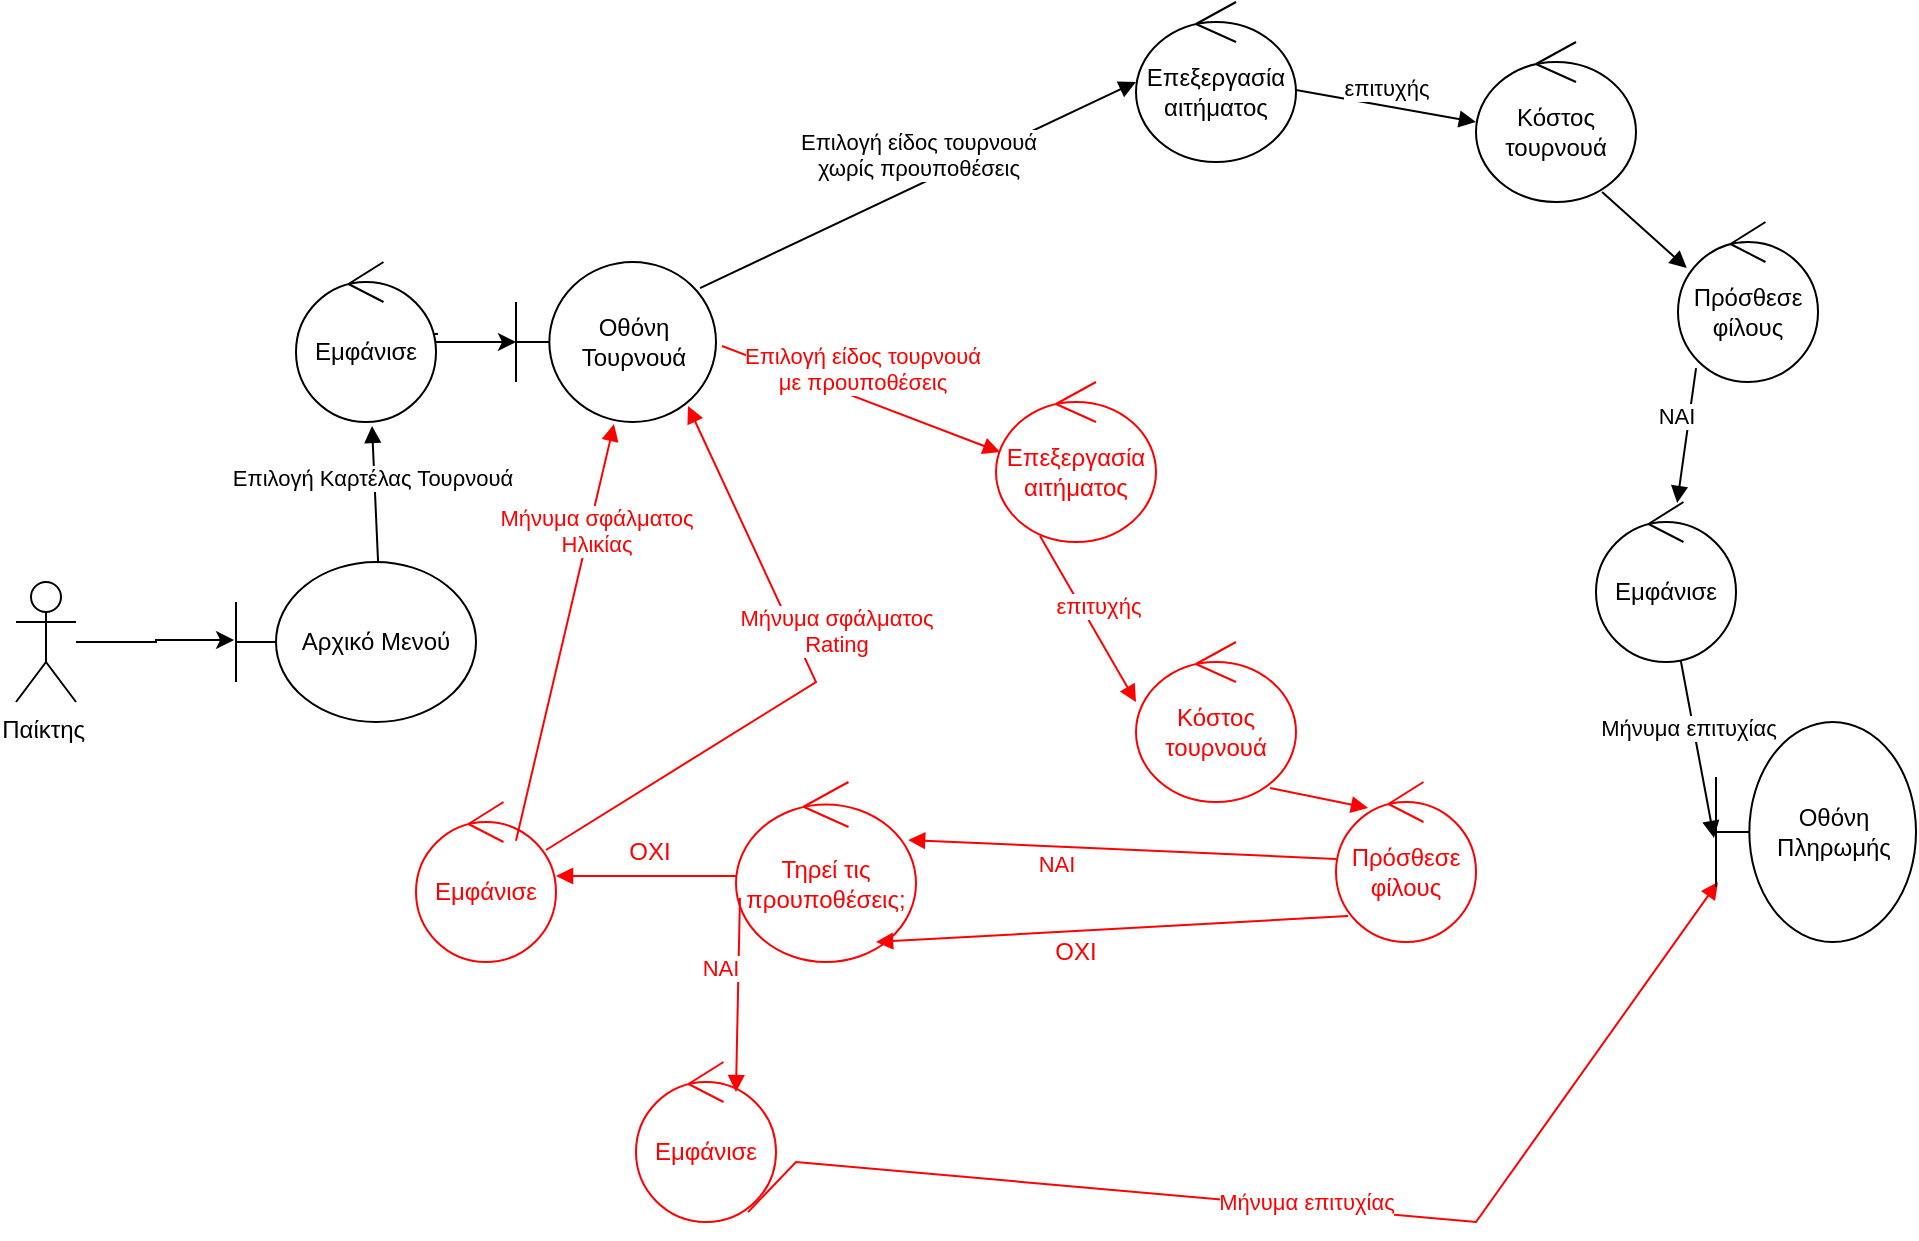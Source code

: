 <mxfile version="18.0.6" type="device"><diagram id="C5RBs43oDa-KdzZeNtuy" name="Page-1"><mxGraphModel dx="1422" dy="1931" grid="1" gridSize="10" guides="1" tooltips="1" connect="1" arrows="1" fold="1" page="1" pageScale="1" pageWidth="827" pageHeight="1169" math="0" shadow="0"><root><mxCell id="WIyWlLk6GJQsqaUBKTNV-0"/><mxCell id="WIyWlLk6GJQsqaUBKTNV-1" parent="WIyWlLk6GJQsqaUBKTNV-0"/><mxCell id="eJt1P2r_JDfCsx5g0bV4-3" style="edgeStyle=orthogonalEdgeStyle;rounded=0;orthogonalLoop=1;jettySize=auto;html=1;entryX=-0.008;entryY=0.488;entryDx=0;entryDy=0;entryPerimeter=0;" parent="WIyWlLk6GJQsqaUBKTNV-1" source="eJt1P2r_JDfCsx5g0bV4-1" edge="1" target="eJt1P2r_JDfCsx5g0bV4-4"><mxGeometry relative="1" as="geometry"><mxPoint x="190" y="-610" as="targetPoint"/><Array as="points"/></mxGeometry></mxCell><mxCell id="eJt1P2r_JDfCsx5g0bV4-1" value="Παίκτης&amp;nbsp;&lt;br&gt;" style="shape=umlActor;verticalLabelPosition=bottom;verticalAlign=top;html=1;" parent="WIyWlLk6GJQsqaUBKTNV-1" vertex="1"><mxGeometry x="480" y="-490" width="30" height="60" as="geometry"/></mxCell><mxCell id="eJt1P2r_JDfCsx5g0bV4-4" value="Αρχικό Μενού" style="shape=umlBoundary;whiteSpace=wrap;html=1;" parent="WIyWlLk6GJQsqaUBKTNV-1" vertex="1"><mxGeometry x="590" y="-500" width="120" height="80" as="geometry"/></mxCell><mxCell id="eJt1P2r_JDfCsx5g0bV4-5" value="Επιλογή Καρτέλας Τουρνουά&lt;br&gt;" style="html=1;verticalAlign=bottom;endArrow=block;rounded=0;exitX=0.592;exitY=0;exitDx=0;exitDy=0;exitPerimeter=0;entryX=0.543;entryY=1.025;entryDx=0;entryDy=0;entryPerimeter=0;" parent="WIyWlLk6GJQsqaUBKTNV-1" edge="1" target="eJt1P2r_JDfCsx5g0bV4-7" source="eJt1P2r_JDfCsx5g0bV4-4"><mxGeometry x="-0.012" y="2" width="80" relative="1" as="geometry"><mxPoint x="560" y="-584" as="sourcePoint"/><mxPoint x="440" y="-606" as="targetPoint"/><mxPoint as="offset"/></mxGeometry></mxCell><mxCell id="eJt1P2r_JDfCsx5g0bV4-8" style="edgeStyle=orthogonalEdgeStyle;rounded=0;orthogonalLoop=1;jettySize=auto;html=1;exitX=1.014;exitY=0.45;exitDx=0;exitDy=0;exitPerimeter=0;" parent="WIyWlLk6GJQsqaUBKTNV-1" source="eJt1P2r_JDfCsx5g0bV4-7" edge="1"><mxGeometry relative="1" as="geometry"><mxPoint x="730" y="-610" as="targetPoint"/><Array as="points"><mxPoint x="621" y="-610"/></Array></mxGeometry></mxCell><mxCell id="eJt1P2r_JDfCsx5g0bV4-7" value="Εμφάνισε" style="ellipse;shape=umlControl;whiteSpace=wrap;html=1;" parent="WIyWlLk6GJQsqaUBKTNV-1" vertex="1"><mxGeometry x="620" y="-650" width="70" height="80" as="geometry"/></mxCell><mxCell id="eJt1P2r_JDfCsx5g0bV4-9" value="Οθόνη Τουρνουά" style="shape=umlBoundary;whiteSpace=wrap;html=1;" parent="WIyWlLk6GJQsqaUBKTNV-1" vertex="1"><mxGeometry x="730" y="-650" width="100" height="80" as="geometry"/></mxCell><mxCell id="eJt1P2r_JDfCsx5g0bV4-13" value="Επιλογή είδος τουρνουά&lt;br&gt;χωρίς προυποθέσεις" style="html=1;verticalAlign=bottom;endArrow=block;rounded=0;exitX=0.92;exitY=0.163;exitDx=0;exitDy=0;exitPerimeter=0;" parent="WIyWlLk6GJQsqaUBKTNV-1" edge="1" source="eJt1P2r_JDfCsx5g0bV4-9"><mxGeometry width="80" relative="1" as="geometry"><mxPoint x="435" y="-420.5" as="sourcePoint"/><mxPoint x="1040" y="-740" as="targetPoint"/></mxGeometry></mxCell><mxCell id="eJt1P2r_JDfCsx5g0bV4-14" value="Επεξεργασία αιτήματος&lt;br&gt;" style="ellipse;shape=umlControl;whiteSpace=wrap;html=1;" parent="WIyWlLk6GJQsqaUBKTNV-1" vertex="1"><mxGeometry x="1040" y="-780" width="80" height="80" as="geometry"/></mxCell><mxCell id="eJt1P2r_JDfCsx5g0bV4-15" value="" style="html=1;verticalAlign=bottom;endArrow=block;rounded=0;entryX=0.171;entryY=0.256;entryDx=0;entryDy=0;entryPerimeter=0;exitX=0.788;exitY=0.938;exitDx=0;exitDy=0;exitPerimeter=0;" parent="WIyWlLk6GJQsqaUBKTNV-1" source="nOiyhL0ZSgB8h-MFWoEk-2" edge="1"><mxGeometry x="-0.143" y="-19" width="80" relative="1" as="geometry"><mxPoint x="130" y="-200" as="sourcePoint"/><mxPoint x="1315.39" y="-646.96" as="targetPoint"/><mxPoint as="offset"/></mxGeometry></mxCell><mxCell id="eJt1P2r_JDfCsx5g0bV4-23" value="Πρόσθεσε φίλους&lt;br&gt;" style="ellipse;shape=umlControl;whiteSpace=wrap;html=1;" parent="WIyWlLk6GJQsqaUBKTNV-1" vertex="1"><mxGeometry x="1311" y="-670" width="70" height="80" as="geometry"/></mxCell><mxCell id="eJt1P2r_JDfCsx5g0bV4-24" value="" style="html=1;verticalAlign=bottom;endArrow=block;rounded=0;fontColor=#FF0000;strokeColor=#FF0000;entryX=0.956;entryY=0.322;entryDx=0;entryDy=0;entryPerimeter=0;" parent="WIyWlLk6GJQsqaUBKTNV-1" edge="1" target="YRVhOWOILtkhwlWZJPTi-11" source="YRVhOWOILtkhwlWZJPTi-9"><mxGeometry x="-0.123" y="-30" width="80" relative="1" as="geometry"><mxPoint x="1135" y="-280" as="sourcePoint"/><mxPoint x="1010" y="-290" as="targetPoint"/><mxPoint as="offset"/></mxGeometry></mxCell><mxCell id="eJt1P2r_JDfCsx5g0bV4-25" value="ΝΑΙ" style="html=1;verticalAlign=bottom;endArrow=block;rounded=0;exitX=0.129;exitY=0.913;exitDx=0;exitDy=0;exitPerimeter=0;" parent="WIyWlLk6GJQsqaUBKTNV-1" edge="1" target="eJt1P2r_JDfCsx5g0bV4-27" source="eJt1P2r_JDfCsx5g0bV4-23"><mxGeometry x="0.004" y="-5" width="80" relative="1" as="geometry"><mxPoint x="1470" y="-504" as="sourcePoint"/><mxPoint x="1490" y="-419" as="targetPoint"/><mxPoint as="offset"/></mxGeometry></mxCell><mxCell id="eJt1P2r_JDfCsx5g0bV4-27" value="Εμφάνισε" style="ellipse;shape=umlControl;whiteSpace=wrap;html=1;" parent="WIyWlLk6GJQsqaUBKTNV-1" vertex="1"><mxGeometry x="1270" y="-530" width="70" height="80" as="geometry"/></mxCell><mxCell id="eJt1P2r_JDfCsx5g0bV4-28" value="Μήνυμα επιτυχίας" style="html=1;verticalAlign=bottom;endArrow=block;rounded=0;entryX=-0.01;entryY=0.527;entryDx=0;entryDy=0;entryPerimeter=0;" parent="WIyWlLk6GJQsqaUBKTNV-1" source="eJt1P2r_JDfCsx5g0bV4-27" edge="1" target="YRVhOWOILtkhwlWZJPTi-6"><mxGeometry x="-0.045" y="-4" width="80" relative="1" as="geometry"><mxPoint x="750" y="-170" as="sourcePoint"/><mxPoint x="1450" y="-260" as="targetPoint"/><mxPoint as="offset"/></mxGeometry></mxCell><mxCell id="eJt1P2r_JDfCsx5g0bV4-30" value="Εμφάνισε" style="ellipse;shape=umlControl;whiteSpace=wrap;html=1;strokeColor=#FF0000;fontColor=#FF0000;" parent="WIyWlLk6GJQsqaUBKTNV-1" vertex="1"><mxGeometry x="790" y="-250" width="70" height="80" as="geometry"/></mxCell><mxCell id="eJt1P2r_JDfCsx5g0bV4-31" value="Μήνυμα επιτυχίας" style="html=1;verticalAlign=bottom;endArrow=block;rounded=0;fontColor=#FF0000;strokeColor=#FF0000;exitX=0.8;exitY=0.938;exitDx=0;exitDy=0;exitPerimeter=0;entryX=0.01;entryY=0.727;entryDx=0;entryDy=0;entryPerimeter=0;" parent="WIyWlLk6GJQsqaUBKTNV-1" source="eJt1P2r_JDfCsx5g0bV4-30" target="YRVhOWOILtkhwlWZJPTi-6" edge="1"><mxGeometry x="-0.005" y="-6" width="80" relative="1" as="geometry"><mxPoint x="850" y="-200" as="sourcePoint"/><mxPoint x="1470" y="-320" as="targetPoint"/><mxPoint as="offset"/><Array as="points"><mxPoint x="870" y="-200"/><mxPoint x="1210" y="-170"/></Array></mxGeometry></mxCell><mxCell id="nOiyhL0ZSgB8h-MFWoEk-0" value="επιτυχής" style="html=1;verticalAlign=bottom;endArrow=block;rounded=0;exitX=1;exitY=0.55;exitDx=0;exitDy=0;exitPerimeter=0;" parent="WIyWlLk6GJQsqaUBKTNV-1" source="eJt1P2r_JDfCsx5g0bV4-14" edge="1"><mxGeometry width="80" relative="1" as="geometry"><mxPoint x="180" y="-300" as="sourcePoint"/><mxPoint x="1210" y="-720" as="targetPoint"/></mxGeometry></mxCell><mxCell id="nOiyhL0ZSgB8h-MFWoEk-2" value="Κόστος τουρνουά" style="ellipse;shape=umlControl;whiteSpace=wrap;html=1;" parent="WIyWlLk6GJQsqaUBKTNV-1" vertex="1"><mxGeometry x="1210" y="-760" width="80" height="80" as="geometry"/></mxCell><mxCell id="YRVhOWOILtkhwlWZJPTi-3" value="Επιλογή είδος τουρνουά&lt;br&gt;με προυποθέσεις" style="html=1;verticalAlign=bottom;endArrow=block;rounded=0;strokeColor=#FF0000;fontColor=#FF0000;exitX=1.03;exitY=0.525;exitDx=0;exitDy=0;exitPerimeter=0;entryX=0.025;entryY=0.438;entryDx=0;entryDy=0;entryPerimeter=0;" edge="1" parent="WIyWlLk6GJQsqaUBKTNV-1" source="eJt1P2r_JDfCsx5g0bV4-9" target="YRVhOWOILtkhwlWZJPTi-4"><mxGeometry width="80" relative="1" as="geometry"><mxPoint x="680" y="-480" as="sourcePoint"/><mxPoint x="890" y="-480" as="targetPoint"/></mxGeometry></mxCell><mxCell id="YRVhOWOILtkhwlWZJPTi-4" value="Επεξεργασία αιτήματος&lt;br&gt;" style="ellipse;shape=umlControl;whiteSpace=wrap;html=1;fontColor=#FF0000;strokeColor=#FF0000;" vertex="1" parent="WIyWlLk6GJQsqaUBKTNV-1"><mxGeometry x="970" y="-590" width="80" height="80" as="geometry"/></mxCell><mxCell id="YRVhOWOILtkhwlWZJPTi-6" value="Οθόνη Πληρωμής" style="shape=umlBoundary;whiteSpace=wrap;html=1;rotation=0;" vertex="1" parent="WIyWlLk6GJQsqaUBKTNV-1"><mxGeometry x="1330" y="-420" width="100" height="110" as="geometry"/></mxCell><mxCell id="YRVhOWOILtkhwlWZJPTi-7" value="επιτυχής" style="html=1;verticalAlign=bottom;endArrow=block;rounded=0;exitX=0.275;exitY=0.963;exitDx=0;exitDy=0;exitPerimeter=0;strokeColor=#FF0000;fontColor=#FF0000;" edge="1" parent="WIyWlLk6GJQsqaUBKTNV-1" source="YRVhOWOILtkhwlWZJPTi-4"><mxGeometry x="0.1" y="3" width="80" relative="1" as="geometry"><mxPoint x="950" y="-446" as="sourcePoint"/><mxPoint x="1040" y="-430" as="targetPoint"/><mxPoint as="offset"/></mxGeometry></mxCell><mxCell id="YRVhOWOILtkhwlWZJPTi-8" value="Κόστος τουρνουά" style="ellipse;shape=umlControl;whiteSpace=wrap;html=1;fontColor=#FF0000;strokeColor=#FF0000;" vertex="1" parent="WIyWlLk6GJQsqaUBKTNV-1"><mxGeometry x="1040" y="-460" width="80" height="80" as="geometry"/></mxCell><mxCell id="YRVhOWOILtkhwlWZJPTi-9" value="Πρόσθεσε φίλους&lt;br&gt;" style="ellipse;shape=umlControl;whiteSpace=wrap;html=1;strokeColor=#FF0000;fontColor=#FF0000;" vertex="1" parent="WIyWlLk6GJQsqaUBKTNV-1"><mxGeometry x="1140" y="-390" width="70" height="80" as="geometry"/></mxCell><mxCell id="YRVhOWOILtkhwlWZJPTi-10" value="ΝΑΙ" style="html=1;verticalAlign=bottom;endArrow=block;rounded=0;exitX=0.838;exitY=0.913;exitDx=0;exitDy=0;exitPerimeter=0;entryX=0.229;entryY=0.163;entryDx=0;entryDy=0;entryPerimeter=0;strokeColor=#FF0000;fontColor=#FF0000;" edge="1" parent="WIyWlLk6GJQsqaUBKTNV-1" source="YRVhOWOILtkhwlWZJPTi-8" target="YRVhOWOILtkhwlWZJPTi-9"><mxGeometry x="-1" y="-117" width="80" relative="1" as="geometry"><mxPoint x="1080" y="-387.04" as="sourcePoint"/><mxPoint x="1111.03" y="-340" as="targetPoint"/><Array as="points"/><mxPoint x="-84" y="-68" as="offset"/></mxGeometry></mxCell><mxCell id="YRVhOWOILtkhwlWZJPTi-11" value="Τηρεί τις προυποθέσεις;&lt;br&gt;" style="ellipse;shape=umlControl;whiteSpace=wrap;html=1;rotation=0;fontColor=#FF0000;strokeColor=#FF0000;" vertex="1" parent="WIyWlLk6GJQsqaUBKTNV-1"><mxGeometry x="840" y="-390" width="90" height="90" as="geometry"/></mxCell><mxCell id="YRVhOWOILtkhwlWZJPTi-12" value="ΝΑΙ" style="html=1;verticalAlign=bottom;endArrow=block;rounded=0;exitX=0.022;exitY=0.644;exitDx=0;exitDy=0;exitPerimeter=0;strokeColor=#FF0000;fontColor=#FF0000;entryX=0.714;entryY=0.188;entryDx=0;entryDy=0;entryPerimeter=0;" edge="1" parent="WIyWlLk6GJQsqaUBKTNV-1" source="YRVhOWOILtkhwlWZJPTi-11" target="eJt1P2r_JDfCsx5g0bV4-30"><mxGeometry x="-0.096" y="-9" width="80" relative="1" as="geometry"><mxPoint x="840" y="-290.0" as="sourcePoint"/><mxPoint x="849" y="-280" as="targetPoint"/><Array as="points"/><mxPoint as="offset"/></mxGeometry></mxCell><mxCell id="YRVhOWOILtkhwlWZJPTi-14" value="" style="html=1;verticalAlign=bottom;endArrow=block;rounded=0;fontColor=#FF0000;strokeColor=#FF0000;exitX=0.086;exitY=0.838;exitDx=0;exitDy=0;exitPerimeter=0;" edge="1" parent="WIyWlLk6GJQsqaUBKTNV-1" source="YRVhOWOILtkhwlWZJPTi-9"><mxGeometry x="-0.123" y="-30" width="80" relative="1" as="geometry"><mxPoint x="1100" y="-260.03" as="sourcePoint"/><mxPoint x="910" y="-310" as="targetPoint"/><mxPoint as="offset"/><Array as="points"><mxPoint x="910" y="-310"/></Array></mxGeometry></mxCell><mxCell id="YRVhOWOILtkhwlWZJPTi-16" value="" style="html=1;verticalAlign=bottom;endArrow=block;rounded=0;fontColor=#FF0000;strokeColor=#FF0000;exitX=0.086;exitY=0.838;exitDx=0;exitDy=0;exitPerimeter=0;" edge="1" parent="WIyWlLk6GJQsqaUBKTNV-1"><mxGeometry x="-0.123" y="-30" width="80" relative="1" as="geometry"><mxPoint x="840" y="-342.96" as="sourcePoint"/><mxPoint x="750" y="-343" as="targetPoint"/><mxPoint as="offset"/><Array as="points"><mxPoint x="830" y="-343"/></Array></mxGeometry></mxCell><mxCell id="YRVhOWOILtkhwlWZJPTi-18" value="Εμφάνισε" style="ellipse;shape=umlControl;whiteSpace=wrap;html=1;strokeColor=#FF0000;fontColor=#FF0000;" vertex="1" parent="WIyWlLk6GJQsqaUBKTNV-1"><mxGeometry x="680" y="-380" width="70" height="80" as="geometry"/></mxCell><mxCell id="YRVhOWOILtkhwlWZJPTi-19" value="Μήνυμα σφάλματος&lt;br&gt;Ηλικίας" style="html=1;verticalAlign=bottom;endArrow=block;rounded=0;strokeColor=#FF0000;fontColor=#FF0000;entryX=0.49;entryY=1.013;entryDx=0;entryDy=0;entryPerimeter=0;" edge="1" parent="WIyWlLk6GJQsqaUBKTNV-1" target="eJt1P2r_JDfCsx5g0bV4-9"><mxGeometry x="0.353" y="-7" width="80" relative="1" as="geometry"><mxPoint x="729.998" y="-360.676" as="sourcePoint"/><mxPoint x="841.94" y="-500" as="targetPoint"/><Array as="points"/><mxPoint as="offset"/></mxGeometry></mxCell><mxCell id="YRVhOWOILtkhwlWZJPTi-23" value="ΟΧΙ" style="text;html=1;strokeColor=none;fillColor=none;align=center;verticalAlign=middle;whiteSpace=wrap;rounded=0;fontColor=#FF0000;" vertex="1" parent="WIyWlLk6GJQsqaUBKTNV-1"><mxGeometry x="980" y="-320" width="60" height="30" as="geometry"/></mxCell><mxCell id="YRVhOWOILtkhwlWZJPTi-24" value="ΟΧΙ" style="text;html=1;strokeColor=none;fillColor=none;align=center;verticalAlign=middle;whiteSpace=wrap;rounded=0;fontColor=#FF0000;" vertex="1" parent="WIyWlLk6GJQsqaUBKTNV-1"><mxGeometry x="767" y="-370" width="60" height="30" as="geometry"/></mxCell><mxCell id="YRVhOWOILtkhwlWZJPTi-25" value="Μήνυμα σφάλματος&lt;br&gt;Rating" style="html=1;verticalAlign=bottom;endArrow=block;rounded=0;strokeColor=#FF0000;fontColor=#FF0000;entryX=0.86;entryY=0.9;entryDx=0;entryDy=0;entryPerimeter=0;exitX=0.929;exitY=0.3;exitDx=0;exitDy=0;exitPerimeter=0;" edge="1" parent="WIyWlLk6GJQsqaUBKTNV-1" source="YRVhOWOILtkhwlWZJPTi-18" target="eJt1P2r_JDfCsx5g0bV4-9"><mxGeometry x="0.053" y="-13" width="80" relative="1" as="geometry"><mxPoint x="839.998" y="-355.856" as="sourcePoint"/><mxPoint x="889" y="-564.14" as="targetPoint"/><Array as="points"><mxPoint x="880" y="-440"/></Array><mxPoint as="offset"/></mxGeometry></mxCell></root></mxGraphModel></diagram></mxfile>